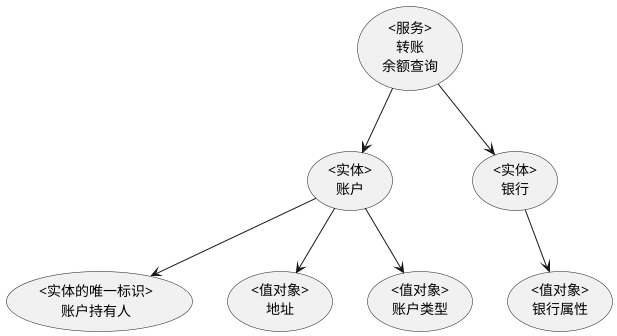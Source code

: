 @startuml

"<服务>\n转账\n余额查询" as (bankService)

  "<实体>\n账户" as (accountEntity)
  "<实体>\n银行" as (bankEntity)

  bankService --> accountEntity
  bankService --> bankEntity

    "<实体的唯一标识>\n账户持有人" as (accountHolderFK)
    "<值对象>\n地址" as (addressVO)
    "<值对象>\n账户类型" as (accountTypeVO)
    accountEntity --> accountHolderFK
    accountEntity --> addressVO
    accountEntity --> accountTypeVO

    "<值对象>\n银行属性" as (bankAttributeVO)
    bankEntity --> bankAttributeVO

@enduml
